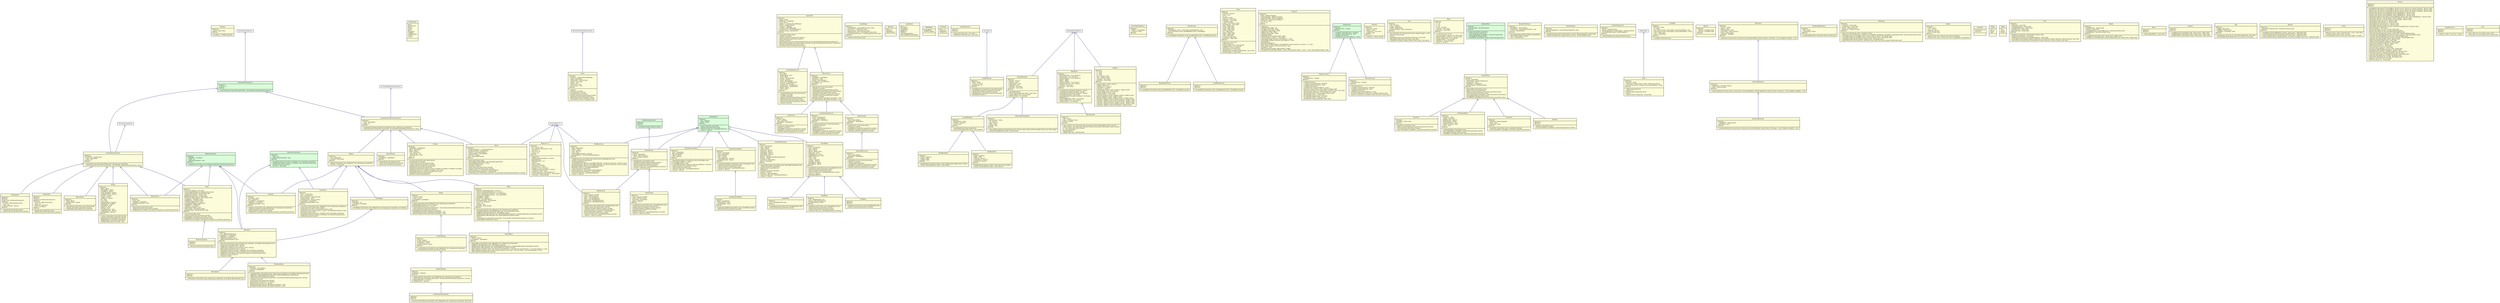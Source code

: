 digraph "MenuItem"
{
  edge [fontname="Helvetica",fontsize="8",labelfontname="Helvetica",labelfontsize="8"];
  node [fontname="Helvetica",fontsize="8",shape=record];
Box_Program [label="{Program\n|Attributes:\l- game : Game static\lMethods:\l|- void Main () : \[STAThread\]static\l}",height=0.2,width=0.4,color="black", fillcolor="#fcfcda",style="filled" fontcolor="black"];

Box_Camera [label="{Camera\n|Attributes:\l- World : World\l+ WorldMatrix : Matrix\l+ ViewMatrix : Matrix\l+ ProjectionMatrix : Matrix\l+ DefaultPosition : Vector3\l+ Position : Vector3\l+ Target : Vector3\l+ UpVector : Vector3\l- foV : float\l+ FoV : float\l+ RotationAngle : Angles3\l- AutoRotation : Angles3\l- aspectRatio : float\l- nearPlane : float\l- farPlane : float\l+ TargetDistance : float\l+ TargetDirection : Vector3\l+ ArcballTarget : Vector3\lMethods:\l|+ Camera  (GameState state, World world)\l+ Update  (GameTime gameTime) override\l- UpdateRotation  (GameTime gameTime)\l- UpdateMatrices  (GameTime gameTime)\l+ GetMouseRay (Vector2 mouse) : Ray\l}",height=0.2,width=0.4,color="black", fillcolor="#fcfcda",style="filled" fontcolor="black"];

Box_ClickHandler [label="{ClickHandler\n|Attributes:\lMethods:\lprivate class ClickEventComponent :\lAttributes:\l+ receiver : IMouseEventListener\l+ layer : int\l+ relativePosition : Vector2\lMethods:\l|+ ClickHandler  (GameState state)\l+ Update  (GameTime gameTime) override\l}",height=0.2,width=0.4,color="black", fillcolor="#fcfcda",style="filled" fontcolor="black"];

Box_DrawableGameStateComponent [label="{DrawableGameStateComponent\n|Attributes:\l+ state : GameState\l+ Index : int\lMethods:\l|+ DrawableGameStateComponent  (GameState state, DisplayLayer drawOrder)\l+ SubComponents (GameTime gameTime) : IEnumerable\<IGameStateComponent\> virtual\l}",height=0.2,width=0.4,color="black", fillcolor="#fcfcda",style="filled" fontcolor="black"];

Box_DisplayLayer [label="{DisplayLayer\n|None\lBackground\lWorld\lDialog\lMenu\lMenuItem\lSubMenu\lSubMenuItem\lOverlay\lCursor\l|}",height=0.2,width=0.4,color="black", fillcolor="#fcfcda",style="filled" fontcolor="black"];

Box_Game [label="{Game\n|Attributes:\l+ graphics : GraphicsDeviceManager\l+ State : GameState\l+ DefaultSize : Vector2 static\l+ Debug : bool static\l+ VSync : bool\l- isFullscreen : bool\l+ IsFullscreen : bool\lMethods:\l|+ Game  ()\l# Initialize  () override\l# LoadContent  () override\l# UnloadContent  () override\l# Update  (GameTime gameTime) override\l- UpdateInput  (GameTime gameTime)\l# Draw  (GameTime gameTime) override\l+ Time (Action action) : TimeSpan static\l}",height=0.2,width=0.4,color="black", fillcolor="#fcfcda",style="filled" fontcolor="black"];

Box_GameState [label="{GameState\n|Attributes:\l+ game : Game\l+ NextState : GameState\l+ input : Input\l+ graphics : GraphicsDeviceManager\l+ device : GraphicsDevice\l+ viewport : Viewport\l+ content : ContentManager\l+ RenderEffects : RenderEffectStack\l+ PostProcessing : RenderEffect\lMethods:\l|+ GameState  (Game game)\l+ Initialize  () abstract\l+ Update  (GameTime gameTime) abstract\l+ Draw  (GameTime gameTime) abstract\l+ Unload  () abstract\l+ AddGameComponents  (GameTime gameTime, params IGameStateComponent\[\] components)\l+ RemoveGameComponents  (GameTime gameTime, params IGameStateComponent\[\] components)\l+ Activate  (GameTime gameTime) virtual\l+ Deactivate  (GameTime gameTime) virtual\l}",height=0.2,width=0.4,color="black", fillcolor="#fcfcda",style="filled" fontcolor="black"];

Box_GameStates [label="{GameStates\n|Attributes:\l+ CreativeMode : CreativeModeScreen static\l+ StartScreen : StartScreen static\l+ OptionScreen : OptionScreen static\l+ VideoOptionScreen : VideoOptionScreen static\l+ LoadSavegameScreen : LoadSavegameScreen static\lMethods:\l|+ Initialize  (Game game) static\l}",height=0.2,width=0.4,color="black", fillcolor="#fcfcda",style="filled" fontcolor="black"];

Box_GameStateComponent [label="{GameStateComponent\n|Attributes:\l# InputOrder : DisplayLayer\l+ state : GameState\l+ Index : int\lMethods:\l|+ GameStateComponent  (GameState state, DisplayLayer inputOrder)\l+ SubComponents (GameTime gameTime) : IEnumerable\<IGameStateComponent\> virtual\l}",height=0.2,width=0.4,color="black", fillcolor="#fcfcda",style="filled" fontcolor="black"];

Box_IGameStateComponent [label="{IGameStateComponent\n|Attributes:\l+ Index : int\lMethods:\l|+ SubComponents (GameTime gameTime) : IEnumerable\<IGameStateComponent\>\l}",height=0.2,width=0.4,color="black", fillcolor="#dafcda",style="filled" fontcolor="black"];

Box_IKeyEventListener [label="{IKeyEventListener\n|Attributes:\l+ ValidKeys : List\<Keys\>\l+ Index : int\l+ IsKeyEventEnabled : bool\lMethods:\l|+ OnKeyEvent  (List\<Keys\> key, KeyEvent keyEvent, GameTime gameTime)\l}",height=0.2,width=0.4,color="black", fillcolor="#dafcda",style="filled" fontcolor="black"];

Box_KeyEvent [label="{KeyEvent\n|None = 0\lKeyDown\lKeyHeldDown\l|}",height=0.2,width=0.4,color="black", fillcolor="#fcfcda",style="filled" fontcolor="black"];

Box_IMouseEventListener [label="{IMouseEventListener\n|Attributes:\l+ Index : int\l+ IsMouseEventEnabled : bool\lMethods:\l|+ OnLeftClick  (Vector2 position, ClickState click, GameTime gameTime)\l+ OnRightClick  (Vector2 position, ClickState click, GameTime gameTime)\l+ SetHovered  (bool hovered)\l+ bounds () : Rectangle\l}",height=0.2,width=0.4,color="black", fillcolor="#dafcda",style="filled" fontcolor="black"];

Box_Input [label="{Input\n|Attributes:\l# FullscreenToggled : bool static\l+ PreviousKeyboardState : KeyboardState static\l+ PreviousMouseState : MouseState static\l- LeftButtonClickTimer : double static\l- RightButtonClickTimer : double static\l- PreviousClickMouseState : MouseState static\l+ LeftButton : ClickState static\l+ RightButton : ClickState static\l+ GrabMouseMovement : bool\l+ CurrentInputAction : InputAction\l+ WASDMode : WASDMode\l+ ValidKeys : List\<Keys\>\l+ IsKeyEventEnabled : bool\l+ MouseState : MouseState static\l+ KeyboardState : KeyboardState static\lMethods:\l|+ Input  (GameState state)\l+ Update  (GameTime gameTime) override\l# UpdateKeys  (GameTime gameTime) virtual\l# UpdateMouse  (GameTime gameTime) virtual\l+ OnKeyEvent  (List\<Keys\> key, KeyEvent keyEvent, GameTime gameTime)\l}",height=0.2,width=0.4,color="black", fillcolor="#fcfcda",style="filled" fontcolor="black"];

Box_InputAction [label="{InputAction\n|None = 0\lArcballMove\lTargetMove\lFreeMouse\lFPSMove\lSelectedObjectMove\lSelectedObjectShadowMove\l|}",height=0.2,width=0.4,color="black", fillcolor="#fcfcda",style="filled" fontcolor="black"];

Box_WASDMode [label="{WASDMode\n|ArcballMode\lFirstPersonMode\l|}",height=0.2,width=0.4,color="black", fillcolor="#fcfcda",style="filled" fontcolor="black"];

Box_ClickState [label="{ClickState\n|None = 0\lSingleClick\lDoubleClick\l|}",height=0.2,width=0.4,color="black", fillcolor="#fcfcda",style="filled" fontcolor="black"];

Box_InputExtensions [label="{InputExtensions\n|Attributes:\lMethods:\l|+ IsDown (this Keys key) : bool static\l+ IsHeldDown (this Keys key) : bool static\l}",height=0.2,width=0.4,color="black", fillcolor="#fcfcda",style="filled" fontcolor="black"];

Box_KeyHandler [label="{KeyHandler\n|Attributes:\lMethods:\lprivate class KeyEventComponent :\lAttributes:\l+ receiver : IKeyEventListener\l+ layer : int\l+ keyEvent : KeyEvent\l+ keys : List\<Keys\>\lMethods:\l|+ KeyHandler  (GameState state)\l+ Update  (GameTime gameTime) override\l}",height=0.2,width=0.4,color="black", fillcolor="#fcfcda",style="filled" fontcolor="black"];

Box_MousePointer [label="{MousePointer\n|Attributes:\l- spriteBatch : SpriteBatch\lMethods:\l|+ MousePointer  (GameState state)\l+ Draw  (GameTime gameTime) override\l- DrawCursor  (GameTime gameTime)\l}",height=0.2,width=0.4,color="black", fillcolor="#fcfcda",style="filled" fontcolor="black"];

Box_Overlay [label="{Overlay\n|Attributes:\l- spriteBatch : SpriteBatch\l- effect : BasicEffect\l- World : World\l- font : SpriteFont\l- _total_frames : int\l- _elapsed_time : float\l- _fps : int\lMethods:\l|+ Overlay  (GameState state, World world)\l# LoadContent  () override\l+ Draw  (GameTime gameTime) override\l+ Update  (GameTime gameTime) override\l- DrawCoordinates  (GameTime gameTime)\l- DrawOverlay  (GameTime gameTime)\l- DrawVectorCoordinates  (Vector3 vector, int width2, int width3, int width4, int height)\l- DrawString  (string str, int width, int height, Color color)\l- DrawString  (float n, int width, int height, Color color)\l- UpdateFPS  (GameTime gameTime)\l- DrawFPS  (GameTime gameTime)\l}",height=0.2,width=0.4,color="black", fillcolor="#fcfcda",style="filled" fontcolor="black"];

Box_StartScreen [label="{StartScreen\n|Attributes:\l# menu : Menu\l- logo : Texture2D\l- spriteBatch : SpriteBatch\lMethods:\l|+ StartScreen  (Game game)\l+ Initialize  () override\l+ UpdateMenu  (GameTime gameTime) override\l+ DrawMenu  (GameTime gameTime) override\l+ Activate  (GameTime gameTime) override\l}",height=0.2,width=0.4,color="black", fillcolor="#fcfcda",style="filled" fontcolor="black"];

Box_CreativeModeScreen [label="{CreativeModeScreen\n|Attributes:\l- knot : Knot\l- knotModified : bool\l- world : World\l- pointer : MousePointer\l- overlay : Overlay\l- picker : MousePicker\l- movement : PipeMovement\l- coloring : PipeColoring\l- lineRenderer : LineRenderer\l- pipeRenderer : PipeRenderer\l- dialog : Dialog\l+ Knot : Knot\lMethods:\l|+ CreativeModeScreen  (Core.Game game)\l+ Initialize  () override\l+ LoadFile  (string file)\l+ Update  (GameTime gameTime) override\l- UpdateInput  (GameTime gameTime)\l+ Draw  (GameTime gameTime) override\l+ Activate  (GameTime gameTime) override\l+ Unload  () override\l}",height=0.2,width=0.4,color="black", fillcolor="#fcfcda",style="filled" fontcolor="black"];

Box_KnotSaveConfirmDialog [label="{KnotSaveConfirmDialog\n|Attributes:\lMethods:\l|+ KnotSaveConfirmDialog  (GameState state, WidgetInfo info, DisplayLayer drawOrder, Knot knot)\l}",height=0.2,width=0.4,color="black", fillcolor="#fcfcda",style="filled" fontcolor="black"];

Box_KnotModeInput [label="{KnotModeInput\n|Attributes:\l- World : World\l- camera : Camera\l- wasdSpeed : int\lMethods:\l|+ KnotModeInput  (GameState state, World world)\l# UpdateKeys  (GameTime gameTime) override\l+ Update  (GameTime gameTime) override\l# UpdateMouse  (GameTime gameTime) override\l- ResetMousePosition  ()\l}",height=0.2,width=0.4,color="black", fillcolor="#fcfcda",style="filled" fontcolor="black"];

Box_LoadSavegameScreen [label="{LoadSavegameScreen\n|Attributes:\l- format : IKnotFormat\l- menu : VerticalMenu\l- spriteBatch : SpriteBatch\lMethods:\l|+ LoadSavegameScreen  (Core.Game game)\l+ Initialize  () override\l- UpdateFiles  ()\l- AddFileToList  (string filename)\l- AddDefaultKnots  ()\l+ UpdateMenu  (GameTime gameTime) override\l+ DrawMenu  (GameTime gameTime) override\l+ Activate  (GameTime gameTime) override\l}",height=0.2,width=0.4,color="black", fillcolor="#fcfcda",style="filled" fontcolor="black"];

Box_GameModelInfo [label="{GameModelInfo\n|Attributes:\l+ Modelname : string\l+ Rotation : Angles3\l+ Scale : float\lMethods:\l|+ GameModelInfo  (string modelname)\l+ Equals (GameObjectInfo other) : bool override\l}",height=0.2,width=0.4,color="black", fillcolor="#fcfcda",style="filled" fontcolor="black"];

Box_GameModel [label="{GameModel\n|Attributes:\l# state : GameState\l+ Info : dynamic\l+ World : World\l+ Model : Model virtual\l+ BaseColor : Color\l+ HighlightColor : Color\l+ HighlightIntensity : float\l+ Alpha : float\l- _scale : float\l- _rotation : Angles3\l- _position : Vector3\l- _worldMatrix : Matrix\l+ WorldMatrix : Matrix\lMethods:\l|+ GameModel  (GameState state, GameModelInfo info)\l+ Update  (GameTime gameTime) virtual\l+ Draw  (GameTime gameTime) virtual\l+ Intersects (Ray ray) : GameObjectDistance virtual\l+ Center () : Vector3\l- UpdateWorldMatrix  ()\l}",height=0.2,width=0.4,color="black", fillcolor="#fcfcda",style="filled" fontcolor="black"];

Box_IEdgeChangeListener [label="{IEdgeChangeListener\n|Attributes:\lMethods:\l|+ OnEdgesChanged  (EdgeList edges)\l}",height=0.2,width=0.4,color="black", fillcolor="#dafcda",style="filled" fontcolor="black"];

Box_IGameObject [label="{IGameObject\n|Attributes:\l+ Info : dynamic\l+ World : World\lMethods:\l|+ Draw  (GameTime gameTime)\l+ Update  (GameTime gameTime)\l+ Intersects (Ray ray) : GameObjectDistance\l+ Center () : Vector3\l}",height=0.2,width=0.4,color="black", fillcolor="#dafcda",style="filled" fontcolor="black"];

Box_GameObjectInfo [label="{GameObjectInfo\n|Attributes:\l+ Position : Vector3\l+ IsVisible : bool\l+ IsSelectable : bool\l+ IsMovable : bool\l+ operator : bool static\l+ operator ! : bool static\lMethods:\l|+ GameObjectInfo  ()\l+ Equals (GameObjectInfo other) : bool virtual\l+ Equals (Object obj) : bool override\l+ GetHashCode () : int override\l}",height=0.2,width=0.4,color="black", fillcolor="#fcfcda",style="filled" fontcolor="black"];

Box_GameObjectDistance [label="{GameObjectDistance\n|Attributes:\l+ Object : IGameObject\l+ Distance : float\lMethods:\l|}",height=0.2,width=0.4,color="black", fillcolor="#fcfcda",style="filled" fontcolor="black"];

Box_KnotRenderer [label="{KnotRenderer\n|Attributes:\l# state : GameState\l+ World : World abstract\l+ Info : dynamic abstract\lMethods:\l|+ KnotRenderer  (GameState state)\l+ OnEdgesChanged  (EdgeList edges) abstract\l+ Update  (GameTime gameTime) abstract\l+ Draw  (GameTime gameTime) abstract\l+ Intersects (Ray ray) : GameObjectDistance abstract\l+ Center () : Vector3 abstract\l}",height=0.2,width=0.4,color="black", fillcolor="#fcfcda",style="filled" fontcolor="black"];

Box_LineRenderer [label="{LineRenderer\n|Attributes:\l+ Info : dynamic override\l+ World : World override\l- basicEffect : BasicEffect\l- edges : EdgeList\lMethods:\l|+ LineRenderer  (GameState state, GameObjectInfo info)\l+ Update  (GameTime gameTime) override\l+ OnEdgesChanged  (EdgeList edges) override\l+ Draw  (GameTime gameTime) override\l- DrawRoundedLines  ()\l+ Intersects (Ray ray) : GameObjectDistance override\l+ Center () : Vector3 override\l}",height=0.2,width=0.4,color="black", fillcolor="#fcfcda",style="filled" fontcolor="black"];

Box_ModelFactory [label="{ModelFactory\n|Attributes:\l- GameModel\> cache : Dictionary\<GameModelInfo, new\l+ this \[GameState state, GameModelInfo info\] : GameModel\lMethods:\l|# CreateModel (GameState state, GameModelInfo info) : GameModel abstract\l}",height=0.2,width=0.4,color="black", fillcolor="#fcfcda",style="filled" fontcolor="black"];

Box_MousePicker [label="{MousePicker\n|Attributes:\l- World : World\l- lastRayCheck : double\lMethods:\l|+ MousePicker  (GameState state, World world)\l+ Update  (GameTime gameTime) override\l+ UpdateMouseRay  (GameTime gameTime)\l}",height=0.2,width=0.4,color="black", fillcolor="#fcfcda",style="filled" fontcolor="black"];

Box_MovableGameObject [label="{MovableGameObject\n|Attributes:\l- state : GameState\l- Obj : IGameObject\l+ World : World\l+ Info : dynamic\lMethods:\l|+ MovableGameObject  (GameState state, IGameObject obj)\l# CurrentGroundPlane () : Plane\l# CurrentMouseRay () : Ray\l# CurrentMousePosition (Ray ray, Plane groundPlane) : Vector3?\l+ Update  (GameTime gameTime) virtual\l+ Draw  (GameTime gameTime)\l+ Intersects (Ray ray) : GameObjectDistance\l+ Center () : Vector3\l}",height=0.2,width=0.4,color="black", fillcolor="#fcfcda",style="filled" fontcolor="black"];

Box_NodeModelInfo [label="{NodeModelInfo\n|Attributes:\l+ Edges : EdgeList\l+ EdgeA : Edge\l+ EdgeB : Edge\lMethods:\l|+ NodeModelInfo  (EdgeList edges, Edge edgeA, Edge edgeB, Vector3 offset)\l+ Equals (GameObjectInfo other) : bool override\l}",height=0.2,width=0.4,color="black", fillcolor="#fcfcda",style="filled" fontcolor="black"];

Box_NodeModel [label="{NodeModel\n|Attributes:\l+ Info : NodeModelInfo new\lMethods:\l|+ NodeModel  (GameState state, NodeModelInfo info)\l+ Draw  (GameTime gameTime) override\l}",height=0.2,width=0.4,color="black", fillcolor="#fcfcda",style="filled" fontcolor="black"];

Box_NodeModelFactory [label="{NodeModelFactory\n|Attributes:\lMethods:\l|# CreateModel (GameState state, GameModelInfo info) : GameModel override\l}",height=0.2,width=0.4,color="black", fillcolor="#fcfcda",style="filled" fontcolor="black"];

Box_PipeColoring [label="{PipeColoring\n|Attributes:\l+ Knot : Knot\l+ ValidKeys : List\<Keys\>\l+ IsKeyEventEnabled : bool\lMethods:\l|+ PipeColoring  (GameState state)\l+ Update  (GameTime gameTime) override\l+ OnKeyEvent  (List\<Keys\> key, KeyEvent keyEvent, GameTime gameTime)\l}",height=0.2,width=0.4,color="black", fillcolor="#fcfcda",style="filled" fontcolor="black"];

Box_PipeModelInfo [label="{PipeModelInfo\n|Attributes:\l+ Edges : EdgeList\l+ Edge : Edge\l+ Direction : Vector3\l+ PositionFrom : Vector3\l+ PositionTo : Vector3\lMethods:\l|+ PipeModelInfo  (EdgeList edges, Edge edge, Vector3 offset)\l+ Equals (GameObjectInfo other) : bool override\l}",height=0.2,width=0.4,color="black", fillcolor="#fcfcda",style="filled" fontcolor="black"];

Box_PipeModel [label="{PipeModel\n|Attributes:\l+ Info : PipeModelInfo new\l- Bounds : BoundingSphere\[\]\l+ OnDataChange : Action\lMethods:\l|+ PipeModel  (GameState state, PipeModelInfo info)\l+ Draw  (GameTime gameTime) override\l+ Update  (GameTime gameTime) override\l+ Intersects (Ray ray) : GameObjectDistance override\l}",height=0.2,width=0.4,color="black", fillcolor="#fcfcda",style="filled" fontcolor="black"];

Box_PipeModelFactory [label="{PipeModelFactory\n|Attributes:\lMethods:\l|# CreateModel (GameState state, GameModelInfo info) : GameModel override\l}",height=0.2,width=0.4,color="black", fillcolor="#fcfcda",style="filled" fontcolor="black"];

Box_PipeMovement [label="{PipeMovement\n|Attributes:\l- state : GameState\l+ World : World\l+ Info : dynamic\l+ Knot : Knot\l- previousMousePosition : Vector3\l- shadowObjects : List\<ShadowGameObject\>\lMethods:\l|+ PipeMovement  (GameState state, World world, GameObjectInfo info)\l+ Update  (GameTime gameTime)\l- CreateShadowPipes  ()\l- ComputeDirection  (Vector3 currentMousePosition, out Vector3 direction, out float count)\l- ComputeDirection  (Vector3 currentMousePosition, out Vector3 direction, out int countInt)\l- MoveShadowPipes  (Vector3 currentMousePosition)\l- MovePipes  (Vector3 currentMousePosition)\l+ Draw  (GameTime gameTime)\l+ GetEnumerator () : IEnumerator\<IGameObject\>\l- IEnumerable.GetEnumerator () : IEnumerator\l+ Intersects (Ray ray) : GameObjectDistance\l+ Center () : Vector3\l}",height=0.2,width=0.4,color="black", fillcolor="#fcfcda",style="filled" fontcolor="black"];

Box_ShadowGameObject [label="{ShadowGameObject\n|Attributes:\l# state : GameState\l- Obj : IGameObject\l+ World : World\l+ Info : dynamic\l+ ShadowPosition : Vector3\l+ OriginalPosition : Vector3\lMethods:\l|+ ShadowGameObject  (GameState state, IGameObject obj)\l+ Update  (GameTime gameTime) virtual\l+ Draw  (GameTime gameTime) virtual\l+ Intersects (Ray ray) : GameObjectDistance\l+ Center () : Vector3\l}",height=0.2,width=0.4,color="black", fillcolor="#fcfcda",style="filled" fontcolor="black"];

Box_ShadowGameModel [label="{ShadowGameModel\n|Attributes:\l- Model : GameModel\l+ ShadowColor : Color\l+ ShadowAlpha : float\lMethods:\l|+ ShadowGameModel  (GameState state, GameModel model)\l+ Draw  (GameTime gameTime) override\l}",height=0.2,width=0.4,color="black", fillcolor="#fcfcda",style="filled" fontcolor="black"];

Box_PipeRenderer [label="{PipeRenderer\n|Attributes:\l+ Info : dynamic override\l+ World : World override\l- pipes : List\<PipeModel\>\l- knots : List\<NodeModel\>\l- pipeFactory : PipeModelFactory\l- knotFactory : NodeModelFactory\lMethods:\l|+ PipeRenderer  (GameState state, GameObjectInfo info)\l+ Update  (GameTime gameTime) override\l+ OnEdgesChanged  (EdgeList edges) override\l+ GetEnumerator () : IEnumerator\<IGameObject\>\l- IEnumerable.GetEnumerator () : IEnumerator\l+ Draw  (GameTime gameTime) override\l+ Intersects (Ray ray) : GameObjectDistance override\l+ Center () : Vector3 override\l}",height=0.2,width=0.4,color="black", fillcolor="#fcfcda",style="filled" fontcolor="black"];

Box_TexturedRectangleInfo [label="{TexturedRectangleInfo\n|Attributes:\l+ Texturename : string\l+ Up : Vector3\l+ Left : Vector3\l+ Width : float\l+ Height : float\lMethods:\l|+ TexturedRectangleInfo  (string texturename, Vector3 origin, Vector3 left, float width, Vector3 up, float height)\l+ Equals (GameObjectInfo other) : bool override\l}",height=0.2,width=0.4,color="black", fillcolor="#fcfcda",style="filled" fontcolor="black"];

Box_TexturedRectangle [label="{TexturedRectangle\n|Attributes:\l# state : GameState\l+ Info : dynamic\l+ World : World\l- UpperLeft : Vector3\l- LowerLeft : Vector3\l- UpperRight : Vector3\l- LowerRight : Vector3\l- Normal : Vector3\l- Vertices : VertexPositionNormalTexture\[\]\l- Indexes : short\[\]\l- basicEffect : BasicEffect\l- texture : Texture2D\lMethods:\l|+ TexturedRectangle  (GameState state, TexturedRectangleInfo info)\l+ Update  (GameTime gameTime)\l+ Draw  (GameTime gameTime)\l- FillVertices  ()\l# SetPosition  (Vector3 position)\l- Length () : Vector3\l+ Bounds () : BoundingBox\[\]\l+ Intersects (Ray ray) : GameObjectDistance\l+ Center () : Vector3\l}",height=0.2,width=0.4,color="black", fillcolor="#fcfcda",style="filled" fontcolor="black"];

Box_World [label="{World\n|Attributes:\l- knotRenderEffects : List\<RenderEffect\>\l- knotRenderEffect : RenderEffect\l+ Objects : List\<IGameObject\>\l+ SelectedObject : IGameObject\l+ Camera : Camera\l- floor : TexturedRectangle\lMethods:\l|+ World  (GameState state)\l+ SelectObject  (IGameObject obj, GameTime gameTime)\l+ SelectedObjectDistance () : float\l+ Add  (IGameObject obj)\l+ Initialize  () override\l+ Draw  (GameTime gameTime) override\l+ Update  (GameTime gameTime) override\l+ GetEnumerator () : IEnumerator\<IGameObject\>\l- IEnumerable.GetEnumerator () : IEnumerator\l+ SubComponents (GameTime gameTime) : IEnumerable\<IGameStateComponent\> override\l}",height=0.2,width=0.4,color="black", fillcolor="#fcfcda",style="filled" fontcolor="black"];

Box_TestModel [label="{TestModel\n|Attributes:\lMethods:\l|+ TestModel  (GameState state, GameModelInfo info)\l+ Update  (GameTime gameTime) override\l}",height=0.2,width=0.4,color="black", fillcolor="#fcfcda",style="filled" fontcolor="black"];

Box_Edge [label="{Edge\n|Attributes:\l+ Direction : Vector3\l+ Color : Color\l+ ID : int\l- LastID : int static\l+ operator : bool static\l+ operator ! : bool static\l- r : Random static\l+ Colors : List\<Color\> static\l+ DefaultColor : Color static\l+ Zero : Edge static\l+ UnitX : Edge static\l+ UnitY : Edge static\l+ UnitZ : Edge static\l+ Up : Edge static\l+ Down : Edge static\l+ Right : Edge static\l+ Left : Edge static\l+ Forward : Edge static\l+ Backward : Edge static\lMethods:\l|+ Edge  (int x, int y, int z)\l+ Edge  (Vector3 v)\l+ Equals (object obj) : bool override\l+ GetHashCode () : int override\l+ ToString () : string override\l+ RandomColor () : Color static\l+ RandomColor (GameTime gameTime) : Color static\l+ RandomEdge () : Edge static\l}",height=0.2,width=0.4,color="black", fillcolor="#fcfcda",style="filled" fontcolor="black"];

Box_EdgeList [label="{EdgeList\n|Attributes:\l- Edges : WrapList\<Edge\>\l+ SelectedEdges : WrapList\<Edge\>\l+ EdgesChanged : Action\<EdgeList\>\l- NodeCache : Dictionary\<int,Node\>\l+ this \[int i\] : Edge\l+ Count : int\lMethods:\l|+ EdgeList  ()\l+ IndexOf (Edge edge) : int\l+ FromNode (int index) : Node\l+ FromNode (Edge edge) : Node\l+ ToNode (int index) : Node\l+ ToNode (Edge edge) : Node\l+ Add  (Edge edge)\l+ AddRange  (IEnumerable\<Edge\> edge)\l+ Interval (Edge a, Edge b) : List\<Edge\>\l+ SelectEdge  (Edge selection, bool append = false)\l+ SelectEdges  (Edge\[\] selection, bool append = false)\l+ SelectEdge  ()\l+ PrintSelectedEdges  ()\l+ Move (IEnumerable\<Edge\> selectedEdges, Vector3 direction, int times = 1) : bool\l+ Move (Edge selection, Vector3 direction) : bool\l+ Compact () : bool\l+ PathTo (Edge fromEdge, Edge toEdge) : Edge\[\]\l+ FromNodes (IEnumerable\<Node\> _nodes, IEnumerable\<Color\> _colors = null) : IEnumerable\<Edge\> static\l}",height=0.2,width=0.4,color="black", fillcolor="#fcfcda",style="filled" fontcolor="black"];

Box_EdgeListFormat [label="{EdgeListFormat\n|Attributes:\l+ FileExtensions : string\[\]\lMethods:\l|+ EdgeListFormat  ()\l+ LoadInfo (string filename) : KnotInfo\l+ LoadKnot (string filename) : Knot\l+ SaveKnot  (Knot knot)\l+ FindFilename (string knotName) : string\l- ParseLines  (List\<string\> lines, EdgeList edges) static\l- ParseLine (string line, out Edge edge, out Color color) : bool static\l- ParseIntegers (string str) : IEnumerable\<int\> static\l- ToLines (Knot knot) : IEnumerable\<string\> static\l- DecodeEdge (char c) : Edge static\l- EncodeEdge (Edge edge) : char static\l- EncodeColor (Color c) : String static\l- DecodeColor (string hexString) : Color static\l}",height=0.2,width=0.4,color="black", fillcolor="#fcfcda",style="filled" fontcolor="black"];

Box_IKnotFormat [label="{IKnotFormat\n|Attributes:\l+ FileExtensions : string\[\]\lMethods:\l|+ LoadInfo (string filename) : KnotInfo\l+ LoadKnot (string filename) : Knot\l+ SaveKnot  (Knot knot)\l+ FindFilename (string knotName) : string\l}",height=0.2,width=0.4,color="black", fillcolor="#dafcda",style="filled" fontcolor="black"];

Box_KnotInfo [label="{KnotInfo\n|Attributes:\l+ Filename : string\l+ Name : string\l+ EdgeCount : Func\<int\>\l+ IsValid : bool\lMethods:\l|+ ToString () : string override\l}",height=0.2,width=0.4,color="black", fillcolor="#fcfcda",style="filled" fontcolor="black"];

Box_Knot [label="{Knot\n|Attributes:\l+ Info : KnotInfo\l+ Edges : EdgeList\l- Format : IKnotFormat\l+ EdgesChanged : Action\<EdgeList\>\lMethods:\l|+ Knot  (KnotInfo info, IKnotFormat format, EdgeList edges = null)\l+ Rename  (string name)\l+ Save  ()\l+ RandomKnot (int count, IKnotFormat format) : Knot static\l+ DefaultKnot (IKnotFormat format) : Knot static\l- UntitledKnot (EdgeList edges, IKnotFormat format) : Knot static\l}",height=0.2,width=0.4,color="black", fillcolor="#fcfcda",style="filled" fontcolor="black"];

Box_KnotListFormat [label="{KnotListFormat\n|Attributes:\l+ FileExtensions : string\[\]\lMethods:\l|+ KnotListFormat  ()\l+ LoadInfo (string filename) : KnotInfo\l+ LoadKnot (string filename) : Knot\l+ SaveKnot  (Knot knot)\l+ FindFilename (string knotName) : string\l- ParseLines  (WrapList\<string\> lines, EdgeList edges) static\l- ParseLine  (string line, out Node? node, out Color? color) static\l}",height=0.2,width=0.4,color="black", fillcolor="#fcfcda",style="filled" fontcolor="black"];

Box_Node [label="{Node\n|Attributes:\l+ X : int\l+ Y : int\l+ Z : int\l+ Scale : int static\l+ operator : bool static\l+ operator ! : bool static\lMethods:\l|+  () : this (int x, int y, int z)\l+ operator (Node a, Vector3 b) : Node static\l- operator (Node a, Node b) : Vector3 static\l+ Equals (object obj) : bool override\l+ GetHashCode () : int override\l+ ToString () : string override\l+ Vector () : Vector3\l}",height=0.2,width=0.4,color="black", fillcolor="#fcfcda",style="filled" fontcolor="black"];

Box_BlurEffect [label="{BlurEffect\n|Attributes:\l- testEffect : Effect static\lMethods:\l|+ BlurEffect  (GameState state)\l+ Begin  (Color background, GameTime gameTime) override\l+ End  (GameTime gameTime) override\l+ Draw  (SpriteBatch spriteBatch, GameTime gameTime) override\l}",height=0.2,width=0.4,color="black", fillcolor="#fcfcda",style="filled" fontcolor="black"];

Box_CelShadingEffect [label="{CelShadingEffect\n|Attributes:\l- celShader : Effect\l- celMap : Texture2D\l- lightDirection : Vector4\l- outlineShader : Effect\l- outlineThickness : float\l- outlineThreshold : float\l+ Color : Color\lMethods:\l|+ CelShadingEffect  (GameState state)\l+ Draw  (SpriteBatch spriteBatch, GameTime gameTime) override\l+ RemapModel  (Model model) override\l+ DrawModel  (GameModel model, GameTime gameTime) override\l}",height=0.2,width=0.4,color="black", fillcolor="#fcfcda",style="filled" fontcolor="black"];

Box_FadeEffect [label="{FadeEffect\n|Attributes:\l- lastFrame : RenderTarget2D\l- alpha : float\l+ IsFinished : bool\lMethods:\l|+ FadeEffect  (GameState state, GameState oldState)\l+ Draw  (SpriteBatch spriteBatch, GameTime gameTime) override\l}",height=0.2,width=0.4,color="black", fillcolor="#fcfcda",style="filled" fontcolor="black"];

Box_IRenderEffect [label="{IRenderEffect\n|Attributes:\l+ RenderTarget : RenderTarget2D\lMethods:\l|+ Begin  (GameTime gameTime)\l+ End  (GameTime gameTime)\l+ Draw  (SpriteBatch spriteBatch, GameTime gameTime)\l+ RemapModel  (Model model)\l+ DrawModel  (GameModel model, GameTime gameTime)\l}",height=0.2,width=0.4,color="black", fillcolor="#dafcda",style="filled" fontcolor="black"];

Box_NoEffect [label="{NoEffect\n|Attributes:\lMethods:\l|+ NoEffect  (GameState state)\l+ Draw  (SpriteBatch spriteBatch, GameTime gameTime) override\l}",height=0.2,width=0.4,color="black", fillcolor="#fcfcda",style="filled" fontcolor="black"];

Box_RenderEffectStack [label="{RenderEffectStack\n|Attributes:\l- defaultEffect : IRenderEffect\l- activeEffects : Stack\<IRenderEffect\> new\l+ Current : IRenderEffect\lMethods:\l|+ RenderEffectStack  (IRenderEffect defaultEffect)\l+ Push  (IRenderEffect current)\l+ Pop () : IRenderEffect\l}",height=0.2,width=0.4,color="black", fillcolor="#fcfcda",style="filled" fontcolor="black"];

Box_RenderEffect [label="{RenderEffect\n|Attributes:\l# state : GameState\l- renderTarget : RenderTargetCache\l- background : Color\l- spriteBatch : SpriteBatch\l+ RenderTarget : RenderTarget2D\lMethods:\l|+ RenderEffect  (GameState state)\l+ Begin  (GameTime gameTime)\l+ Begin  (Color background, GameTime gameTime) virtual\l+ End  (GameTime gameTime) virtual\l+ Draw  (SpriteBatch spriteBatch, GameTime gameTime) abstract\l+ RemapModel  (Model model) virtual\l+ DrawModel  (GameModel model, GameTime gameTime) virtual\l}",height=0.2,width=0.4,color="black", fillcolor="#fcfcda",style="filled" fontcolor="black"];

Box_RenderTargets [label="{RenderTargets\n|Attributes:\l- RenderTargetStack : Stack\<RenderTarget2D\> static\lMethods:\l|+ PushRenderTarget  (this GraphicsDevice device, RenderTarget2D current) static\l+ PopRenderTarget (this GraphicsDevice device) : RenderTarget2D static\l}",height=0.2,width=0.4,color="black", fillcolor="#fcfcda",style="filled" fontcolor="black"];

Box_RenderTargetCache [label="{RenderTargetCache\n|Attributes:\l- device : GraphicsDevice\l- RenderTarget2D\> renderTargets : Dictionary\<Point,\l+ CurrentRenderTarget : RenderTarget2D\lMethods:\l|+ RenderTargetCache  (GraphicsDevice device)\l}",height=0.2,width=0.4,color="black", fillcolor="#fcfcda",style="filled" fontcolor="black"];

Box_IniFile [label="{IniFile\n|Attributes:\l- Filename : string\l+ Dictionary\<string, string\>\> Data : Dictionary\<string,\l+ this \[string section, string key, string defaultValue : string\lMethods:\l|+ IniFile  (string filename)\l+ Dispose  ()\l# Dispose  (bool disposing) virtual\l+ Save  ()\l- StripComments (string line) : string static\l}",height=0.2,width=0.4,color="black", fillcolor="#fcfcda",style="filled" fontcolor="black"];

Box_OptionScreen [label="{OptionScreen\n|Attributes:\l- menu : VerticalMenu\l- spriteBatch : SpriteBatch\lMethods:\l|+ OptionScreen  (Core.Game game)\l+ Initialize  () override\l+ UpdateMenu  (GameTime gameTime) override\l+ DrawMenu  (GameTime gameTime) override\l+ Activate  (GameTime gameTime) override\l}",height=0.2,width=0.4,color="black", fillcolor="#fcfcda",style="filled" fontcolor="black"];

Box_ConfigFile [label="{ConfigFile\n|Attributes:\l- Filename : string\l- ini : IniFile\l+ this \[string section, string option, bool defaultValue : bool\l+ this \[string section, string option, string defaultValue : string\l+ True : string static\l+ False : string static\lMethods:\l|+ ConfigFile  (string filename)\l}",height=0.2,width=0.4,color="black", fillcolor="#fcfcda",style="filled" fontcolor="black"];

Box_Options [label="{Options\n|Attributes:\l- _default : ConfigFile static\l+ Default : ConfigFile static\lMethods:\l|}",height=0.2,width=0.4,color="black", fillcolor="#fcfcda",style="filled" fontcolor="black"];

Box_OptionInfo [label="{OptionInfo\n|Attributes:\l+ Section : string\l+ Name : string\l+ DefaultValue : string\l+ OnChange : Action\<string\>\l+ Value : string virtual\l- ConfigFile : ConfigFile\lMethods:\l|+ OptionInfo  (string section, string name, string defaultValue, Action\<string\> onChange = null, ConfigFile configFile = null)\l}",height=0.2,width=0.4,color="black", fillcolor="#fcfcda",style="filled" fontcolor="black"];

Box_DistinctOptionInfo [label="{DistinctOptionInfo\n|Attributes:\l+ ValidValues : HashSet\<string\>\l+ Value : string override\lMethods:\l|+ DistinctOptionInfo  (string section, string name, string defaultValue, string\[\] validValues, Action\<string\> onChange = null, ConfigFile configFile = null)\l}",height=0.2,width=0.4,color="black", fillcolor="#fcfcda",style="filled" fontcolor="black"];

Box_BooleanOptionInfo [label="{BooleanOptionInfo\n|Attributes:\l+ ValidValues : string\[\] static\l+ BoolValue : bool\lMethods:\l|+ BooleanOptionInfo  (string section, string name, bool defaultValue, Action\<bool\> onChange = null, ConfigFile configFile = null)\l}",height=0.2,width=0.4,color="black", fillcolor="#fcfcda",style="filled" fontcolor="black"];

Box_VideoOptionScreen [label="{VideoOptionScreen\n|Attributes:\l- menu : VerticalMenu\l- spriteBatch : SpriteBatch\lMethods:\l|+ VideoOptionScreen  (Core.Game game)\l+ Initialize  () override\l+ Collapse  (MenuItem item)\l+ UpdateMenu  (GameTime gameTime) override\l+ DrawMenu  (GameTime gameTime) override\l+ Activate  (GameTime gameTime) override\l}",height=0.2,width=0.4,color="black", fillcolor="#fcfcda",style="filled" fontcolor="black"];

Box_ColorPicker [label="{ColorPicker\n|Attributes:\l- colors : List\<Color\>\l- tiles : List\<Vector2\>\l- Vector2 tileSize : readonly static\l+ SelectedColor : Color\l+ OnSelectColor : Action\<Color\>\l# spriteBatch : SpriteBatch\l+ IsMouseEventEnabled : bool\lMethods:\l|+ ColorPicker  (GameState state, WidgetInfo info, DisplayLayer drawOrder)\l+ Draw  (GameTime gameTime) override\l- CreateColors (int num) : IEnumerable\<Color\> static\l- CreateTiles (IEnumerable\<Color\> _colors) : IEnumerable\<Vector2\> static\l- SelectColor  (Color color)\l+ OnLeftClick  (Vector2 position, ClickState click, GameTime gameTime)\l+ OnRightClick  (Vector2 position, ClickState click, GameTime gameTime)\l+ SetHovered  (bool hovered)\l}",height=0.2,width=0.4,color="black", fillcolor="#fcfcda",style="filled" fontcolor="black"];

Box_ConfirmDialog [label="{ConfirmDialog\n|Attributes:\l# Text : string\[\]\l# OnYesClick : Action\l# OnNoClick : Action\l# OnCancelClick : Action\lMethods:\l|+ ConfirmDialog  (GameState state, WidgetInfo info, DisplayLayer drawOrder)\l# DrawDialog  (GameTime gameTime) override\l}",height=0.2,width=0.4,color="black", fillcolor="#fcfcda",style="filled" fontcolor="black"];

Box_Dialog [label="{Dialog\n|Attributes:\l+ buttons : Menu\l+ Done : Action\l# spriteBatch : SpriteBatch\lMethods:\l|+ Dialog  (GameState state, WidgetInfo info, DisplayLayer drawOrder)\l# RelativeButtonPosition (int n) : Vector2\l# RelativeButtonSize (int n) : Vector2\l+ SubComponents (GameTime gameTime) : IEnumerable\<IGameStateComponent\> override\l+ Draw  (GameTime gameTime) override\l# DrawDialog  (GameTime gameTime) abstract\l- ButtonBackgroundColor (ItemState itemState) : Color\l- ButtonForegroundColor (ItemState itemState) : Color\l}",height=0.2,width=0.4,color="black", fillcolor="#fcfcda",style="filled" fontcolor="black"];

Box_DropDownMenu [label="{DropDownMenu\n|Attributes:\l- dropdown : VerticalMenu\l- selected : MenuButton\lMethods:\l|+ DropDownMenu  (GameState state, DisplayLayer drawOrder, int itemNum, MenuItemInfo info)\l+ AddEntries  (DropDownMenuItem\[\] entries, DropDownMenuItem defaultEntry)\l+ AddEntries  (DistinctOptionInfo option)\l+ SubComponents (GameTime gameTime) : IEnumerable\<IGameStateComponent\> override\l+ Collapse  () override\l+ Draw  (GameTime gameTime) override\l- ValuePosition (int dummy = 0) : Vector2\l- ValueSize (int dummy = 0) : Vector2\l- DropDownBackgroundColor (ItemState itemState) : Color\l- DropDownForegroundColor (ItemState itemState) : Color\l}",height=0.2,width=0.4,color="black", fillcolor="#fcfcda",style="filled" fontcolor="black"];

Box_DropDownMenuItem [label="{DropDownMenuItem\n|Attributes:\l+ Text : string\l+ OnSelected : Action\lMethods:\l|+ DropDownMenuItem  (string text, Action onSelected)\l}",height=0.2,width=0.4,color="black", fillcolor="#fcfcda",style="filled" fontcolor="black"];

Box_HfGDesign [label="{HfGDesign\n|Attributes:\l+ LineColor : Color static\l+ OutlineColor : Color static\l- texture : Texture2D static\l- menuFont : SpriteFont static\lMethods:\l|+ MenuFont (GameState state) : SpriteFont static\l+ DrawLines  (ref List\<Vector2\> linePoints, int lineWidth, SpriteBatch spriteBatch, GameState state, GameTime gameTime) static\l+ CreateRectangle (int lineWidth, float x, float y, float w, float h) : Rectangle static\l+ CreateRectangle (int lineWidth, Vector2 topLeft, Vector2 size) : Rectangle static\l+ CreateRectangle (Vector2 topLeft, Vector2 size) : Rectangle static\l+ AddLinePoints  (ref List\<Vector2\> linePoints, float startX, float startY, params float\[\] xyxy) static\l}",height=0.2,width=0.4,color="black", fillcolor="#fcfcda",style="filled" fontcolor="black"];

Box_Menu [label="{Menu\n|Attributes:\l+ Vector2\> RelativeItemSize : Func\<int,\l+ Vector2\> RelativeItemPosition : Func\<int,\l+ Color\> ItemForegroundColor : Func\<ItemState,\l+ Color\> ItemBackgroundColor : Func\<ItemState,\l+ ItemAlignX : HAlign?\l+ ItemAlignY : VAlign?\l# Items : List\<MenuItem\>\l- ItemDisplayLayer : DisplayLayer\l+ this \[int i\] : MenuItem\l+ Count : int\l- isVisible : bool\l+ IsVisible : bool override\lMethods:\l|+ Menu  (GameState state, WidgetInfo info, DisplayLayer drawOrder)\l- assignMenuItemInfo  (ref MenuItemInfo info, int num, MenuItem item)\l+ AddButton (MenuItemInfo info) : MenuButton virtual\l+ AddDropDown  (MenuItemInfo info, DropDownMenuItem\[\] items, DropDownMenuItem defaultItem) virtual\l+ AddDropDown  (MenuItemInfo info, DistinctOptionInfo option) virtual\l+ Clear  ()\l+ SubComponents (GameTime gameTime) : IEnumerable\<IGameStateComponent\> override\l+ CollapseMenus  (MenuItem menu)\l}",height=0.2,width=0.4,color="black", fillcolor="#fcfcda",style="filled" fontcolor="black"];

Box_MenuButton [label="{MenuButton\n|Attributes:\lMethods:\l|+ MenuButton  (GameState state, DisplayLayer drawOrder, int itemNum, MenuItemInfo info)\l}",height=0.2,width=0.4,color="black", fillcolor="#fcfcda",style="filled" fontcolor="black"];

Box_MenuItemInfo [label="{MenuItemInfo\n|Attributes:\l+ Text : string\l+ Keys : List\<Keys\> new\l+ OnClick : Action\lMethods:\l|+  (text, onClick) : this (string text, Vector2 topLeft, Vector2 bottomRight, Action onClick)\l+  (text, onClick) : this (string text, float left, float top, float right, float bottom, Action onClick)\l+  () : this (string text, Action onClick)\l+  () : this (string text)\l+ MenuItemInfo  ()\l+ AddKey (Keys key) : MenuItemInfo\l}",height=0.2,width=0.4,color="black", fillcolor="#fcfcda",style="filled" fontcolor="black"];

Box_MenuItem [label="{MenuItem\n|Attributes:\l+ Info : MenuItemInfo new\l# spriteBatch : SpriteBatch\l+ ValidKeys : List\<Keys\>\l+ IsKeyEventEnabled : bool\l+ IsMouseEventEnabled : bool\lMethods:\l|+ MenuItem  (GameState state, DisplayLayer drawOrder, int itemNum, MenuItemInfo info)\l+ Draw  (GameTime gameTime) override\l+ TextPosition (SpriteFont font) : Vector2\l+ TextPosition (SpriteFont font, Vector2 scale) : Vector2\l+ MinimumSize (SpriteFont font) : Vector2\l+ OnLeftClick  (Vector2 position, ClickState click, GameTime gameTime)\l+ OnRightClick  (Vector2 position, ClickState click, GameTime gameTime)\l+ OnKeyEvent  (List\<Keys\> key, KeyEvent keyEvent, GameTime gameTime)\l+ SetHovered  (bool hovered)\l+ Collapse  () virtual\l}",height=0.2,width=0.4,color="black", fillcolor="#fcfcda",style="filled" fontcolor="black"];

Box_MenuScreen [label="{MenuScreen\n|Attributes:\l- spriteBatch : SpriteBatch\l- backColor : Color\l- pointer : MousePointer\l# LinePoints : List\<Vector2\>\l# LineWidth : int\lMethods:\l|+ MenuScreen  (Core.Game game)\l+ Initialize  () override\l+ Update  (GameTime gameTime) override\l+ UpdateMenu  (GameTime gameTime) abstract\l+ Draw  (GameTime gameTime) override\l+ DrawMenu  (GameTime gameTime) abstract\l+ Activate  (GameTime gameTime) override\l+ Unload  () override\l# BackgroundColor (ItemState itemState) : Color\l# ForegroundColor (ItemState itemState) : Color\l}",height=0.2,width=0.4,color="black", fillcolor="#fcfcda",style="filled" fontcolor="black"];

Box_MenuScreenInput [label="{MenuScreenInput\n|Attributes:\lMethods:\l|+ MenuScreenInput  (GameState state)\l}",height=0.2,width=0.4,color="black", fillcolor="#fcfcda",style="filled" fontcolor="black"];

Box_TextInput [label="{TextInput\n|Attributes:\l+ InputText : string\l- font : SpriteFont\l# spriteBatch : SpriteBatch\l+ ValidKeys : List\<Keys\>\l+ IsKeyEventEnabled : bool\lMethods:\l|+ TextInput  (GameState state, WidgetInfo info, DisplayLayer drawOrder)\l+ Update  (GameTime gameTime) override\l+ Draw  (GameTime gameTime) override\l+ OnKeyEvent  (List\<Keys\> key, KeyEvent keyEvent, GameTime gameTime)\l}",height=0.2,width=0.4,color="black", fillcolor="#fcfcda",style="filled" fontcolor="black"];

Box_TextInputDialog [label="{TextInputDialog\n|Attributes:\l# TextInput : TextInput\lMethods:\l|+ TextInputDialog  (GameState state, WidgetInfo info, DisplayLayer drawOrder)\l+ SubComponents (GameTime gameTime) : IEnumerable\<IGameStateComponent\> override\l# TextInputPosition () : Vector2\l# TextInputSize () : Vector2\l}",height=0.2,width=0.4,color="black", fillcolor="#fcfcda",style="filled" fontcolor="black"];

Box_VerticalMenu [label="{VerticalMenu\n|Attributes:\l+ Border : Border\l# spriteBatch : SpriteBatch\lMethods:\l|+ VerticalMenu  (GameState state, WidgetInfo info, DisplayLayer drawOrder)\l+ AddButton (MenuItemInfo info) : MenuButton override\l+ AddDropDown  (MenuItemInfo info, DropDownMenuItem\[\] items, DropDownMenuItem defaultItem) override\l+ AddDropDown  (MenuItemInfo info, DistinctOptionInfo option) override\l+ Align  (Viewport viewport, float scale, Vector2? givenPosition = null, Vector2? givenItemSize = null, float padding = 0.15f)\l+ Align  (Viewport viewport, float scale, int posX, int posY, int? sizeX = null, int? sizeY = null, float padding = 0.15f)\l+ Draw  (GameTime gameTime) override\l}",height=0.2,width=0.4,color="black", fillcolor="#fcfcda",style="filled" fontcolor="black"];

Box_Border [label="{Border\n|Attributes:\l+ Color : Color\l+ Size : Vector2\l+ Padding : Vector2\l+ Zero : Border static\lMethods:\l|+ Border  (Color color, Vector2 size, Vector2 padding)\l+ Border  (Color color, int sizeX, int sizeY, int paddingX, int paddingY)\l}",height=0.2,width=0.4,color="black", fillcolor="#fcfcda",style="filled" fontcolor="black"];

Box_WidgetInfo [label="{WidgetInfo\n|Attributes:\l+ RelativePosition : Func\<Vector2\>\l+ RelativeSize : Func\<Vector2\>\l+ RelativePadding : Func\<Vector2\>\l+ AlignX : HAlign\l+ AlignY : VAlign\l+ ForegroundColor : Func\<Color\>\l+ BackgroundColor : Func\<Color\>\l+ operator : bool static\l+ operator ! : bool static\lMethods:\l|+ ScaledPosition (Viewport viewport) : Vector2\l+ ScaledSize (Viewport viewport) : Vector2\l+ ScaledPadding (Viewport viewport) : Vector2\l+ RelativeRectangle () : Rectangle\l+ ScaledRectangle (Viewport viewport) : Rectangle\l+ WidgetInfo  ()\l+ Equals (WidgetInfo other) : bool virtual\l+ Equals (Object obj) : bool override\l+ GetHashCode () : int override\l}",height=0.2,width=0.4,color="black", fillcolor="#fcfcda",style="filled" fontcolor="black"];

Box_Widget [label="{Widget\n|Attributes:\l+ Info : WidgetInfo\l+ IsVisible : bool virtual\lMethods:\l|+ Widget  (GameState state, WidgetInfo info, DisplayLayer drawOrder)\l+ bounds () : Rectangle\l}",height=0.2,width=0.4,color="black", fillcolor="#fcfcda",style="filled" fontcolor="black"];

Box_ItemWidget [label="{ItemWidget\n|Attributes:\l# ItemNum : int\l+ ItemState : ItemState\lMethods:\l|+ ItemWidget  (GameState state, WidgetInfo info, DisplayLayer drawOrder, int itemNum)\l}",height=0.2,width=0.4,color="black", fillcolor="#fcfcda",style="filled" fontcolor="black"];

Box_ItemState [label="{ItemState\n|Unselected = 0\lSelected\l|}",height=0.2,width=0.4,color="black", fillcolor="#fcfcda",style="filled" fontcolor="black"];

Box_HAlign [label="{HAlign\n|Left = 0\lCenter\lRight\l|}",height=0.2,width=0.4,color="black", fillcolor="#fcfcda",style="filled" fontcolor="black"];

Box_VAlign [label="{VAlign\n|Top\lCenter\lBottom\l|}",height=0.2,width=0.4,color="black", fillcolor="#fcfcda",style="filled" fontcolor="black"];

Box_Angles3 [label="{Angles3\n|Attributes:\l+ X : float\l+ Y : float\l+ Z : float\l- zero : Angles3 static\l+ Zero : Angles3 static\l+ operator : bool static\l+ operator ! : bool static\lMethods:\l|+ Angles3  (float x, float y, float z)\l+ Angles3  (Vector3 v)\l+ ToDegrees () : Angles3\l+ ToVector () : Vector3\l+ FromDegrees (float x, float y, float z) : Angles3 static\l+ Equals (object obj) : bool override\l+ Equals (Angles3 other) : bool\l+ GetHashCode () : int override\l+ operator (Angles3 value1, Angles3 value2) : Angles3 static\l- operator (Angles3 value) : Angles3 static\l- operator (Angles3 value1, Angles3 value2) : Angles3 static\l+ operator * (Angles3 value1, Angles3 value2) : Angles3 static\l+ operator * (Angles3 value, float scaleFactor) : Angles3 static\l+ operator * (float scaleFactor, Angles3 value) : Angles3 static\l+ operator / (Angles3 value1, Angles3 value2) : Angles3 static\l+ operator / (Angles3 value, float divider) : Angles3 static\l}",height=0.2,width=0.4,color="black", fillcolor="#fcfcda",style="filled" fontcolor="black"];

Box_Files [label="{Files\n|Attributes:\l+ Separator : char static\l+ SettingsDirectory : string static\l+ SavegameDirectory : string static\l- baseDirectory : string static\l+ BaseDirectory : string static\lMethods:\l|+ ReadFrom (string file) : IEnumerable\<string\> static\l+ IsPath (string filepath) : bool static\l+ ValidFilename (string humanReadableName) : string static\l+ SearchFiles  (IEnumerable\<string\> directories, IEnumerable\<string\> extensions, Action\<string\> add) static\l+ SearchFiles  (string directory, IEnumerable\<string\> extensions, Action\<string\> add) static\l}",height=0.2,width=0.4,color="black", fillcolor="#fcfcda",style="filled" fontcolor="black"];

Box_Models [label="{Models\n|Attributes:\l+ ValidQualities : string\[\] static\l+ Quality : string static\l- ContentManager\> contentManagers : Dictionary\<string, static\l- invalidModels : HashSet\<string\> static\lMethods:\l|+ LoadModel (GameState state, string name) : Model static\l- LoadModel (ContentManager content, IRenderEffect pp, string name) : Model static\l}",height=0.2,width=0.4,color="black", fillcolor="#fcfcda",style="filled" fontcolor="black"];

Box_Mono [label="{Mono\n|Attributes:\lMethods:\l|+ IsRunningOnMono () : bool static\l}",height=0.2,width=0.4,color="black", fillcolor="#fcfcda",style="filled" fontcolor="black"];

Box_Shaders [label="{Shaders\n|Attributes:\lMethods:\l|+ LoadEffect (this GameState state, string name) : Effect static\l- LoadEffectMono (GameState state, string name) : Effect static\l- LoadEffectDotnet (GameState state, string name) : Effect static\l}",height=0.2,width=0.4,color="black", fillcolor="#fcfcda",style="filled" fontcolor="black"];

Box_Text [label="{Text\n|Attributes:\l- lastKey : Keys static\l- lastMillis : double static\l+ ValidKeys : List\<Keys\> static\lMethods:\l|+ TryTextInput (ref string str, GameTime gameTime) : bool static\l- TryConvertKey (Keys keyPressed, out char key) : bool static\l}",height=0.2,width=0.4,color="black", fillcolor="#fcfcda",style="filled" fontcolor="black"];

Box_Textures [label="{Textures\n|Attributes:\l- Texture2D\> textureCache : Dictionary\<string, static\lMethods:\l|+ LoadTexture (ContentManager content, string name) : Texture2D static\l+ CreateColorTexture (GraphicsDevice graphicsDevice) : Texture2D static\l+ Create (GraphicsDevice graphicsDevice, Color color) : Texture2D static\l+ Create (GraphicsDevice graphicsDevice, int width, int height, Color color) : Texture2D static\l}",height=0.2,width=0.4,color="black", fillcolor="#fcfcda",style="filled" fontcolor="black"];

Box_Colors [label="{Colors\n|Attributes:\lMethods:\l|+ Mix (this Color a, Color b, float percent = 0.5f) : Color static\l+ Luminance (this Color color) : int static\l+ SortColorsByLuminance (Color left, Color right) : int static\l}",height=0.2,width=0.4,color="black", fillcolor="#fcfcda",style="filled" fontcolor="black"];

Box_Vectors [label="{Vectors\n|Attributes:\lMethods:\l|+ ArcBallMove (this Vector3 vectorToMove, Vector2 mouse, Vector3 up, Vector3 forward) : Vector3 static\l+ MoveLinear (this Vector3 vectorToMove, Vector3 mouse, Vector3 up, Vector3 forward) : Vector3 static\l+ MoveLinear (this Vector3 vectorToMove, Vector2 mouse, Vector3 up, Vector3 forward) : Vector3 static\l+ RotateX (this Vector3 vectorToRotate, float angleRadians) : Vector3 static\l+ RotateY (this Vector3 vectorToRotate, float angleRadians) : Vector3 static\l+ RotateZ (this Vector3 vectorToRotate, float angleRadians) : Vector3 static\l+ RotateAroundVector (this Vector3 vectorToRotate, Vector3 axis, float angleRadians) : Vector3 static\l+ Clamp (this Vector3 v, Vector3 lower, Vector3 higher) : Vector3 static\l+ Clamp (this Vector3 v, int minLength, int maxLength) : Vector3 static\l+ PrimaryVector (this Vector2 v) : Vector2 static\l+ PrimaryVector (this Vector3 v) : Vector3 static\l+ PrimaryDirection (this Vector2 v) : Vector2 static\l+ PrimaryDirection (this Vector3 v) : Vector3 static\l+ PrimaryDirectionExcept (this Vector3 v, Vector3 wrongDirection) : Vector3 static\l+ Abs (this float v) : float static\l+ Clamp (this float v, int min, int max) : float static\l+ Bounds (this Model model) : BoundingSphere\[\] static\l+ Bounds (this Vector3 a, Vector3 diff) : BoundingBox static\l+ Scale (this BoundingSphere sphere, float scale) : BoundingSphere static\l+ Translate (this BoundingSphere sphere, Vector3 position) : BoundingSphere static\l+ Scale (this BoundingBox box, float scale) : BoundingBox static\l+ Translate (this BoundingBox box, Vector3 position) : BoundingBox static\l+ ToVector2 (this MouseState state) : Vector2 static\l+ ToPoint (this MouseState state) : Point static\l+ ToVector2 (this Viewport viewport) : Vector2 static\l+ Center (this Viewport viewport) : Vector2 static\l+ ToVector2 (this Point v) : Vector2 static\l+ ToPoint (this Vector2 v) : Point static\l+ Plus (this Point a, Point b) : Point static\l+ Join (this string delimiter, List\<int\> list) : string static\l+ ScaleFactor (this Viewport viewport) : Vector2 static\l+ RelativeTo (this Vector2 v, Viewport viewport) : Vector2 static\l+ Scale (this Vector2 v, Viewport viewport) : Vector2 static\l+ Scale (this Rectangle rect, Viewport viewport) : Rectangle static\l+ Grow (this Rectangle rect, int diff) : Rectangle static\l+ Shrink (this Rectangle rect, int diff) : Rectangle static\l+ Swap\<T\>  (ref T lhs, ref T rhs) static\l+ Print (this Vector3 v) : string static\l}",height=0.2,width=0.4,color="black", fillcolor="#fcfcda",style="filled" fontcolor="black"];

Box_SwapExtension [label="{SwapExtension\n|Attributes:\lMethods:\l|+ Swap\<T\> (this T x, ref T y) : T static\l}",height=0.2,width=0.4,color="black", fillcolor="#fcfcda",style="filled" fontcolor="black"];

Box_WrapList [label="{WrapList\<T\>\n|Attributes:\l- list : List\<T\> new\l- int\> indexOf : Dictionary\<T, new\l+ this \[int i\] : T\l+ this \[T t\] : int\l+ Count : int\lMethods:\l|+ WrapList  ()\l+ WrapList  (IEnumerable\<T\> elems)\l- RebuildIndex  ()\l- WrapIndex (int i) : int\l+ Clear  ()\l+ Add  (T elem)\l+ Remove  (T\[\] elems)\l+ InsertAt  (int i, T elem)\l+ Replace  (T find, T\[\] elem)\l+ AddRange  (IEnumerable\<T\> elems)\l+ Contains (T elem) : bool\l+ GetEnumerator () : IEnumerator\<T\>\l- IEnumerable.GetEnumerator () : IEnumerator\l+ ToString () : string override\l}",height=0.2,width=0.4,color="black", fillcolor="#fcfcda",style="filled" fontcolor="black"];

Box_Lists [label="{Lists\n|Attributes:\lMethods:\l|+ Times  (this int count, Action action) static\l+ Times  (this int count, Action\<int\> action) static\l}",height=0.2,width=0.4,color="black", fillcolor="#fcfcda",style="filled" fontcolor="black"];

Box_XnaDrawableGameComponent [label="{Xna.DrawableGameComponent\n}",height=0.2,width=0.4,color="black", fillcolor="#ffffff",style="filled" fontcolor="black"];

Box_MicrosoftXnaFrameworkGame [label="{Microsoft.Xna.Framework.Game\n}",height=0.2,width=0.4,color="black", fillcolor="#ffffff",style="filled" fontcolor="black"];

Box_XnaGameComponent [label="{Xna.GameComponent\n}",height=0.2,width=0.4,color="black", fillcolor="#ffffff",style="filled" fontcolor="black"];

Box_XnaIGameComponent [label="{Xna.IGameComponent\n}",height=0.2,width=0.4,color="black", fillcolor="#ffffff",style="filled" fontcolor="black"];

Box_CoreInput [label="{Core.Input\n}",height=0.2,width=0.4,color="black", fillcolor="#ffffff",style="filled" fontcolor="black"];

Box_IEquatable [label="{IEquatable\<GameObjectInfo\>\n}",height=0.2,width=0.4,color="black", fillcolor="#ffffff",style="filled" fontcolor="black"];

Box_IEnumerable [label="{IEnumerable\<IGameObject\>\n}",height=0.2,width=0.4,color="black", fillcolor="#ffffff",style="filled" fontcolor="black"];

Box_IEnumerable [label="{IEnumerable\<IGameObject\>\n}",height=0.2,width=0.4,color="black", fillcolor="#ffffff",style="filled" fontcolor="black"];

Box_IEnumerable [label="{IEnumerable\<IGameObject\>\n}",height=0.2,width=0.4,color="black", fillcolor="#ffffff",style="filled" fontcolor="black"];

Box_IDisposable [label="{IDisposable\n}",height=0.2,width=0.4,color="black", fillcolor="#ffffff",style="filled" fontcolor="black"];

Box_IEquatable [label="{IEquatable\<WidgetInfo\>\n}",height=0.2,width=0.4,color="black", fillcolor="#ffffff",style="filled" fontcolor="black"];

Box_IEquatable [label="{IEquatable\<Angles3\>\n}",height=0.2,width=0.4,color="black", fillcolor="#ffffff",style="filled" fontcolor="black"];

Box_IEnumerable [label="{IEnumerable\<T\>\n}",height=0.2,width=0.4,color="black", fillcolor="#ffffff",style="filled" fontcolor="black"];

Box_GameStateComponent -> Box_Camera [dir="back",color="midnightblue",fontsize="8",style="solid",arrowtail="onormal",fontname="Helvetica"];
Box_GameStateComponent -> Box_ClickHandler [dir="back",color="midnightblue",fontsize="8",style="solid",arrowtail="onormal",fontname="Helvetica"];
Box_XnaDrawableGameComponent -> Box_DrawableGameStateComponent [dir="back",color="midnightblue",fontsize="8",style="solid",arrowtail="onormal",fontname="Helvetica"];
Box_IGameStateComponent -> Box_DrawableGameStateComponent [dir="back",color="midnightblue",fontsize="8",style="solid",arrowtail="onormal",fontname="Helvetica"];
Box_MicrosoftXnaFrameworkGame -> Box_Game [dir="back",color="midnightblue",fontsize="8",style="solid",arrowtail="onormal",fontname="Helvetica"];
Box_XnaGameComponent -> Box_GameStateComponent [dir="back",color="midnightblue",fontsize="8",style="solid",arrowtail="onormal",fontname="Helvetica"];
Box_IGameStateComponent -> Box_GameStateComponent [dir="back",color="midnightblue",fontsize="8",style="solid",arrowtail="onormal",fontname="Helvetica"];
Box_XnaIGameComponent -> Box_IGameStateComponent [dir="back",color="midnightblue",fontsize="8",style="solid",arrowtail="onormal",fontname="Helvetica"];
Box_GameStateComponent -> Box_Input [dir="back",color="midnightblue",fontsize="8",style="solid",arrowtail="onormal",fontname="Helvetica"];
Box_IKeyEventListener -> Box_Input [dir="back",color="midnightblue",fontsize="8",style="solid",arrowtail="onormal",fontname="Helvetica"];
Box_GameStateComponent -> Box_KeyHandler [dir="back",color="midnightblue",fontsize="8",style="solid",arrowtail="onormal",fontname="Helvetica"];
Box_DrawableGameStateComponent -> Box_MousePointer [dir="back",color="midnightblue",fontsize="8",style="solid",arrowtail="onormal",fontname="Helvetica"];
Box_DrawableGameStateComponent -> Box_Overlay [dir="back",color="midnightblue",fontsize="8",style="solid",arrowtail="onormal",fontname="Helvetica"];
Box_MenuScreen -> Box_StartScreen [dir="back",color="midnightblue",fontsize="8",style="solid",arrowtail="onormal",fontname="Helvetica"];
Box_GameState -> Box_CreativeModeScreen [dir="back",color="midnightblue",fontsize="8",style="solid",arrowtail="onormal",fontname="Helvetica"];
Box_TextInputDialog -> Box_KnotSaveConfirmDialog [dir="back",color="midnightblue",fontsize="8",style="solid",arrowtail="onormal",fontname="Helvetica"];
Box_CoreInput -> Box_KnotModeInput [dir="back",color="midnightblue",fontsize="8",style="solid",arrowtail="onormal",fontname="Helvetica"];
Box_MenuScreen -> Box_LoadSavegameScreen [dir="back",color="midnightblue",fontsize="8",style="solid",arrowtail="onormal",fontname="Helvetica"];
Box_GameObjectInfo -> Box_GameModelInfo [dir="back",color="midnightblue",fontsize="8",style="solid",arrowtail="onormal",fontname="Helvetica"];
Box_IGameObject -> Box_GameModel [dir="back",color="midnightblue",fontsize="8",style="solid",arrowtail="onormal",fontname="Helvetica"];
Box_IEquatable -> Box_GameObjectInfo [dir="back",color="midnightblue",fontsize="8",style="solid",arrowtail="onormal",fontname="Helvetica"];
Box_IEdgeChangeListener -> Box_KnotRenderer [dir="back",color="midnightblue",fontsize="8",style="solid",arrowtail="onormal",fontname="Helvetica"];
Box_IGameObject -> Box_KnotRenderer [dir="back",color="midnightblue",fontsize="8",style="solid",arrowtail="onormal",fontname="Helvetica"];
Box_KnotRenderer -> Box_LineRenderer [dir="back",color="midnightblue",fontsize="8",style="solid",arrowtail="onormal",fontname="Helvetica"];
Box_GameStateComponent -> Box_MousePicker [dir="back",color="midnightblue",fontsize="8",style="solid",arrowtail="onormal",fontname="Helvetica"];
Box_IGameObject -> Box_MovableGameObject [dir="back",color="midnightblue",fontsize="8",style="solid",arrowtail="onormal",fontname="Helvetica"];
Box_GameModelInfo -> Box_NodeModelInfo [dir="back",color="midnightblue",fontsize="8",style="solid",arrowtail="onormal",fontname="Helvetica"];
Box_GameModel -> Box_NodeModel [dir="back",color="midnightblue",fontsize="8",style="solid",arrowtail="onormal",fontname="Helvetica"];
Box_ModelFactory -> Box_NodeModelFactory [dir="back",color="midnightblue",fontsize="8",style="solid",arrowtail="onormal",fontname="Helvetica"];
Box_GameStateComponent -> Box_PipeColoring [dir="back",color="midnightblue",fontsize="8",style="solid",arrowtail="onormal",fontname="Helvetica"];
Box_IKeyEventListener -> Box_PipeColoring [dir="back",color="midnightblue",fontsize="8",style="solid",arrowtail="onormal",fontname="Helvetica"];
Box_GameModelInfo -> Box_PipeModelInfo [dir="back",color="midnightblue",fontsize="8",style="solid",arrowtail="onormal",fontname="Helvetica"];
Box_GameModel -> Box_PipeModel [dir="back",color="midnightblue",fontsize="8",style="solid",arrowtail="onormal",fontname="Helvetica"];
Box_ModelFactory -> Box_PipeModelFactory [dir="back",color="midnightblue",fontsize="8",style="solid",arrowtail="onormal",fontname="Helvetica"];
Box_IGameObject -> Box_PipeMovement [dir="back",color="midnightblue",fontsize="8",style="solid",arrowtail="onormal",fontname="Helvetica"];
Box_IEnumerable -> Box_PipeMovement [dir="back",color="midnightblue",fontsize="8",style="solid",arrowtail="onormal",fontname="Helvetica"];
Box_IGameObject -> Box_ShadowGameObject [dir="back",color="midnightblue",fontsize="8",style="solid",arrowtail="onormal",fontname="Helvetica"];
Box_ShadowGameObject -> Box_ShadowGameModel [dir="back",color="midnightblue",fontsize="8",style="solid",arrowtail="onormal",fontname="Helvetica"];
Box_KnotRenderer -> Box_PipeRenderer [dir="back",color="midnightblue",fontsize="8",style="solid",arrowtail="onormal",fontname="Helvetica"];
Box_IEnumerable -> Box_PipeRenderer [dir="back",color="midnightblue",fontsize="8",style="solid",arrowtail="onormal",fontname="Helvetica"];
Box_GameObjectInfo -> Box_TexturedRectangleInfo [dir="back",color="midnightblue",fontsize="8",style="solid",arrowtail="onormal",fontname="Helvetica"];
Box_IGameObject -> Box_TexturedRectangle [dir="back",color="midnightblue",fontsize="8",style="solid",arrowtail="onormal",fontname="Helvetica"];
Box_DrawableGameStateComponent -> Box_World [dir="back",color="midnightblue",fontsize="8",style="solid",arrowtail="onormal",fontname="Helvetica"];
Box_IEnumerable -> Box_World [dir="back",color="midnightblue",fontsize="8",style="solid",arrowtail="onormal",fontname="Helvetica"];
Box_GameModel -> Box_TestModel [dir="back",color="midnightblue",fontsize="8",style="solid",arrowtail="onormal",fontname="Helvetica"];
Box_IKnotFormat -> Box_EdgeListFormat [dir="back",color="midnightblue",fontsize="8",style="solid",arrowtail="onormal",fontname="Helvetica"];
Box_IKnotFormat -> Box_KnotListFormat [dir="back",color="midnightblue",fontsize="8",style="solid",arrowtail="onormal",fontname="Helvetica"];
Box_RenderEffect -> Box_BlurEffect [dir="back",color="midnightblue",fontsize="8",style="solid",arrowtail="onormal",fontname="Helvetica"];
Box_RenderEffect -> Box_CelShadingEffect [dir="back",color="midnightblue",fontsize="8",style="solid",arrowtail="onormal",fontname="Helvetica"];
Box_RenderEffect -> Box_FadeEffect [dir="back",color="midnightblue",fontsize="8",style="solid",arrowtail="onormal",fontname="Helvetica"];
Box_RenderEffect -> Box_NoEffect [dir="back",color="midnightblue",fontsize="8",style="solid",arrowtail="onormal",fontname="Helvetica"];
Box_IRenderEffect -> Box_RenderEffect [dir="back",color="midnightblue",fontsize="8",style="solid",arrowtail="onormal",fontname="Helvetica"];
Box_IDisposable -> Box_IniFile [dir="back",color="midnightblue",fontsize="8",style="solid",arrowtail="onormal",fontname="Helvetica"];
Box_MenuScreen -> Box_OptionScreen [dir="back",color="midnightblue",fontsize="8",style="solid",arrowtail="onormal",fontname="Helvetica"];
Box_OptionInfo -> Box_DistinctOptionInfo [dir="back",color="midnightblue",fontsize="8",style="solid",arrowtail="onormal",fontname="Helvetica"];
Box_DistinctOptionInfo -> Box_BooleanOptionInfo [dir="back",color="midnightblue",fontsize="8",style="solid",arrowtail="onormal",fontname="Helvetica"];
Box_OptionScreen -> Box_VideoOptionScreen [dir="back",color="midnightblue",fontsize="8",style="solid",arrowtail="onormal",fontname="Helvetica"];
Box_Widget -> Box_ColorPicker [dir="back",color="midnightblue",fontsize="8",style="solid",arrowtail="onormal",fontname="Helvetica"];
Box_IMouseEventListener -> Box_ColorPicker [dir="back",color="midnightblue",fontsize="8",style="solid",arrowtail="onormal",fontname="Helvetica"];
Box_Dialog -> Box_ConfirmDialog [dir="back",color="midnightblue",fontsize="8",style="solid",arrowtail="onormal",fontname="Helvetica"];
Box_Widget -> Box_Dialog [dir="back",color="midnightblue",fontsize="8",style="solid",arrowtail="onormal",fontname="Helvetica"];
Box_MenuItem -> Box_DropDownMenu [dir="back",color="midnightblue",fontsize="8",style="solid",arrowtail="onormal",fontname="Helvetica"];
Box_Widget -> Box_Menu [dir="back",color="midnightblue",fontsize="8",style="solid",arrowtail="onormal",fontname="Helvetica"];
Box_MenuItem -> Box_MenuButton [dir="back",color="midnightblue",fontsize="8",style="solid",arrowtail="onormal",fontname="Helvetica"];
Box_WidgetInfo -> Box_MenuItemInfo [dir="back",color="midnightblue",fontsize="8",style="solid",arrowtail="onormal",fontname="Helvetica"];
Box_ItemWidget -> Box_MenuItem [dir="back",color="midnightblue",fontsize="8",style="solid",arrowtail="onormal",fontname="Helvetica"];
Box_IMouseEventListener -> Box_MenuItem [dir="back",color="midnightblue",fontsize="8",style="solid",arrowtail="onormal",fontname="Helvetica"];
Box_IKeyEventListener -> Box_MenuItem [dir="back",color="midnightblue",fontsize="8",style="solid",arrowtail="onormal",fontname="Helvetica"];
Box_GameState -> Box_MenuScreen [dir="back",color="midnightblue",fontsize="8",style="solid",arrowtail="onormal",fontname="Helvetica"];
Box_Input -> Box_MenuScreenInput [dir="back",color="midnightblue",fontsize="8",style="solid",arrowtail="onormal",fontname="Helvetica"];
Box_Widget -> Box_TextInput [dir="back",color="midnightblue",fontsize="8",style="solid",arrowtail="onormal",fontname="Helvetica"];
Box_IKeyEventListener -> Box_TextInput [dir="back",color="midnightblue",fontsize="8",style="solid",arrowtail="onormal",fontname="Helvetica"];
Box_ConfirmDialog -> Box_TextInputDialog [dir="back",color="midnightblue",fontsize="8",style="solid",arrowtail="onormal",fontname="Helvetica"];
Box_Menu -> Box_VerticalMenu [dir="back",color="midnightblue",fontsize="8",style="solid",arrowtail="onormal",fontname="Helvetica"];
Box_IEquatable -> Box_WidgetInfo [dir="back",color="midnightblue",fontsize="8",style="solid",arrowtail="onormal",fontname="Helvetica"];
Box_DrawableGameStateComponent -> Box_Widget [dir="back",color="midnightblue",fontsize="8",style="solid",arrowtail="onormal",fontname="Helvetica"];
Box_Widget -> Box_ItemWidget [dir="back",color="midnightblue",fontsize="8",style="solid",arrowtail="onormal",fontname="Helvetica"];
Box_IEquatable -> Box_Angles3 [dir="back",color="midnightblue",fontsize="8",style="solid",arrowtail="onormal",fontname="Helvetica"];
Box_IEnumerable -> Box_WrapList [dir="back",color="midnightblue",fontsize="8",style="solid",arrowtail="onormal",fontname="Helvetica"];
}
